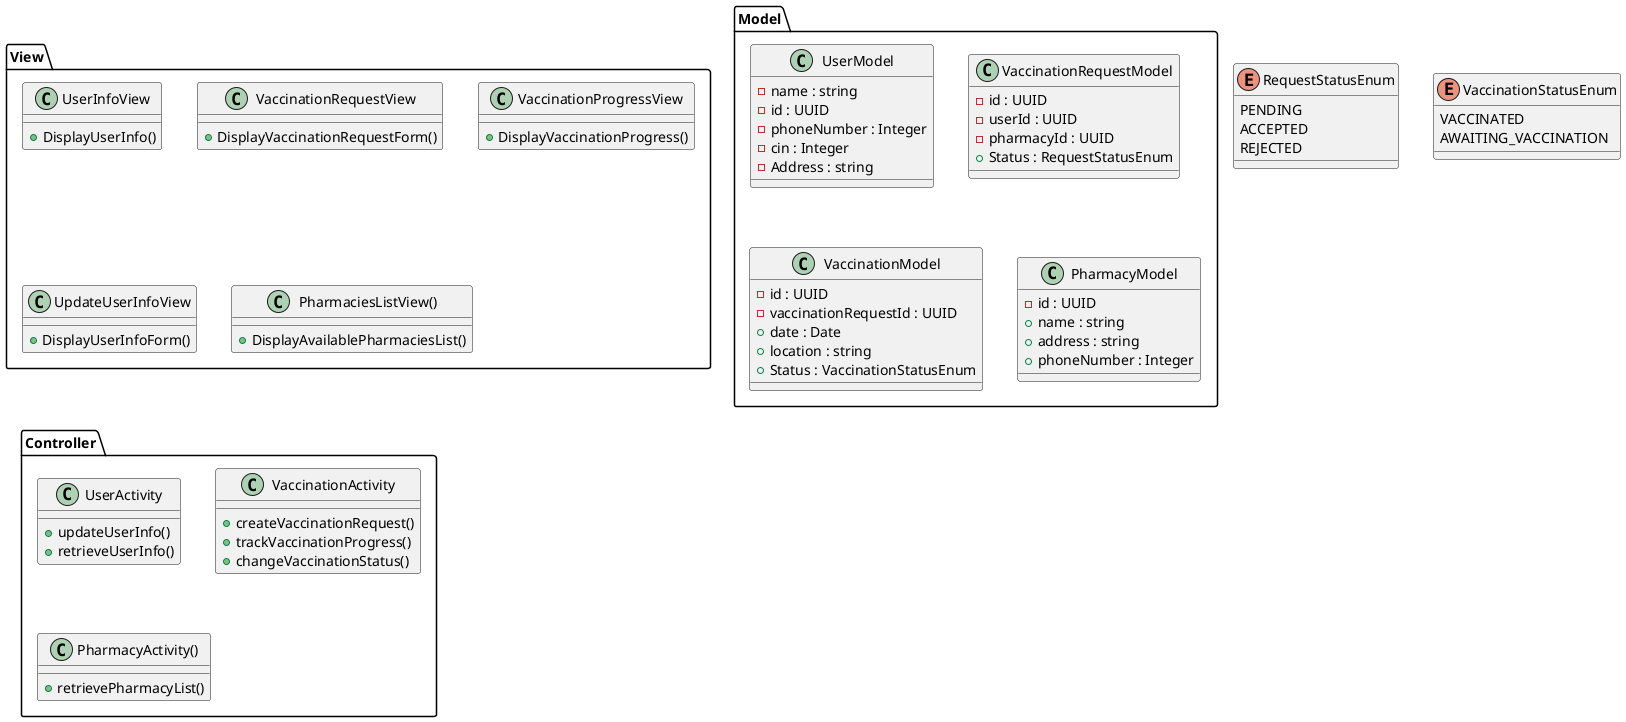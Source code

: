 @startuml
'https://plantuml.com/class-diagram
package "View" {
    class UserInfoView {
        + DisplayUserInfo()
    }
    class VaccinationRequestView {
        + DisplayVaccinationRequestForm()
    }
    class VaccinationProgressView {
        + DisplayVaccinationProgress()
    }
    class UpdateUserInfoView {
        + DisplayUserInfoForm()
    }
    class PharmaciesListView() {
        + DisplayAvailablePharmaciesList()
    }
}
package Model{
    class UserModel {
        - name : string
        - id : UUID
        - phoneNumber : Integer
        - cin : Integer
        - Address : string
    }
    class VaccinationRequestModel {
        - id : UUID
        - userId : UUID
        - pharmacyId : UUID
        + Status : RequestStatusEnum
    }
    class VaccinationModel {
        - id : UUID
        - vaccinationRequestId : UUID
        + date : Date
        + location : string
        + Status : VaccinationStatusEnum
    }
    class PharmacyModel {
        - id : UUID
        + name : string
        + address : string
        + phoneNumber : Integer
    }
}
package Controller {
    class UserActivity{
        + updateUserInfo()
        + retrieveUserInfo()
    }
    class VaccinationActivity{
        + createVaccinationRequest()
        + trackVaccinationProgress()
        + changeVaccinationStatus()
    }
    class PharmacyActivity(){
        + retrievePharmacyList()
    }
}
Enum RequestStatusEnum {
    PENDING
    ACCEPTED
    REJECTED
}
Enum VaccinationStatusEnum{
    VACCINATED
    AWAITING_VACCINATION
}
@enduml